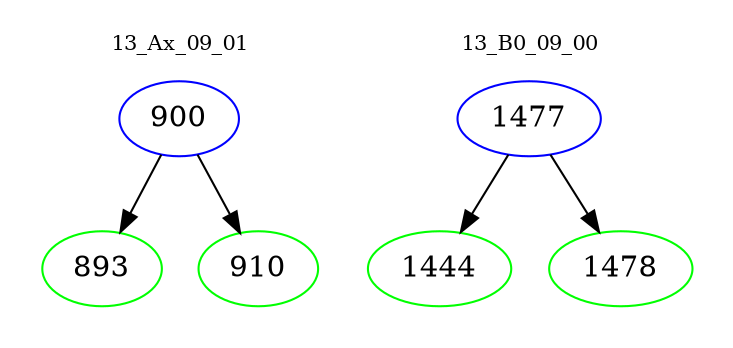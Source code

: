 digraph{
subgraph cluster_0 {
color = white
label = "13_Ax_09_01";
fontsize=10;
T0_900 [label="900", color="blue"]
T0_900 -> T0_893 [color="black"]
T0_893 [label="893", color="green"]
T0_900 -> T0_910 [color="black"]
T0_910 [label="910", color="green"]
}
subgraph cluster_1 {
color = white
label = "13_B0_09_00";
fontsize=10;
T1_1477 [label="1477", color="blue"]
T1_1477 -> T1_1444 [color="black"]
T1_1444 [label="1444", color="green"]
T1_1477 -> T1_1478 [color="black"]
T1_1478 [label="1478", color="green"]
}
}
